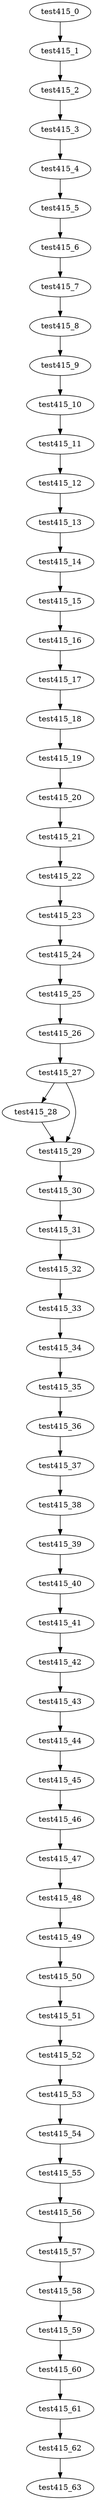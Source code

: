 digraph G {
test415_0->test415_1;
test415_1->test415_2;
test415_2->test415_3;
test415_3->test415_4;
test415_4->test415_5;
test415_5->test415_6;
test415_6->test415_7;
test415_7->test415_8;
test415_8->test415_9;
test415_9->test415_10;
test415_10->test415_11;
test415_11->test415_12;
test415_12->test415_13;
test415_13->test415_14;
test415_14->test415_15;
test415_15->test415_16;
test415_16->test415_17;
test415_17->test415_18;
test415_18->test415_19;
test415_19->test415_20;
test415_20->test415_21;
test415_21->test415_22;
test415_22->test415_23;
test415_23->test415_24;
test415_24->test415_25;
test415_25->test415_26;
test415_26->test415_27;
test415_27->test415_28;
test415_27->test415_29;
test415_28->test415_29;
test415_29->test415_30;
test415_30->test415_31;
test415_31->test415_32;
test415_32->test415_33;
test415_33->test415_34;
test415_34->test415_35;
test415_35->test415_36;
test415_36->test415_37;
test415_37->test415_38;
test415_38->test415_39;
test415_39->test415_40;
test415_40->test415_41;
test415_41->test415_42;
test415_42->test415_43;
test415_43->test415_44;
test415_44->test415_45;
test415_45->test415_46;
test415_46->test415_47;
test415_47->test415_48;
test415_48->test415_49;
test415_49->test415_50;
test415_50->test415_51;
test415_51->test415_52;
test415_52->test415_53;
test415_53->test415_54;
test415_54->test415_55;
test415_55->test415_56;
test415_56->test415_57;
test415_57->test415_58;
test415_58->test415_59;
test415_59->test415_60;
test415_60->test415_61;
test415_61->test415_62;
test415_62->test415_63;

}
